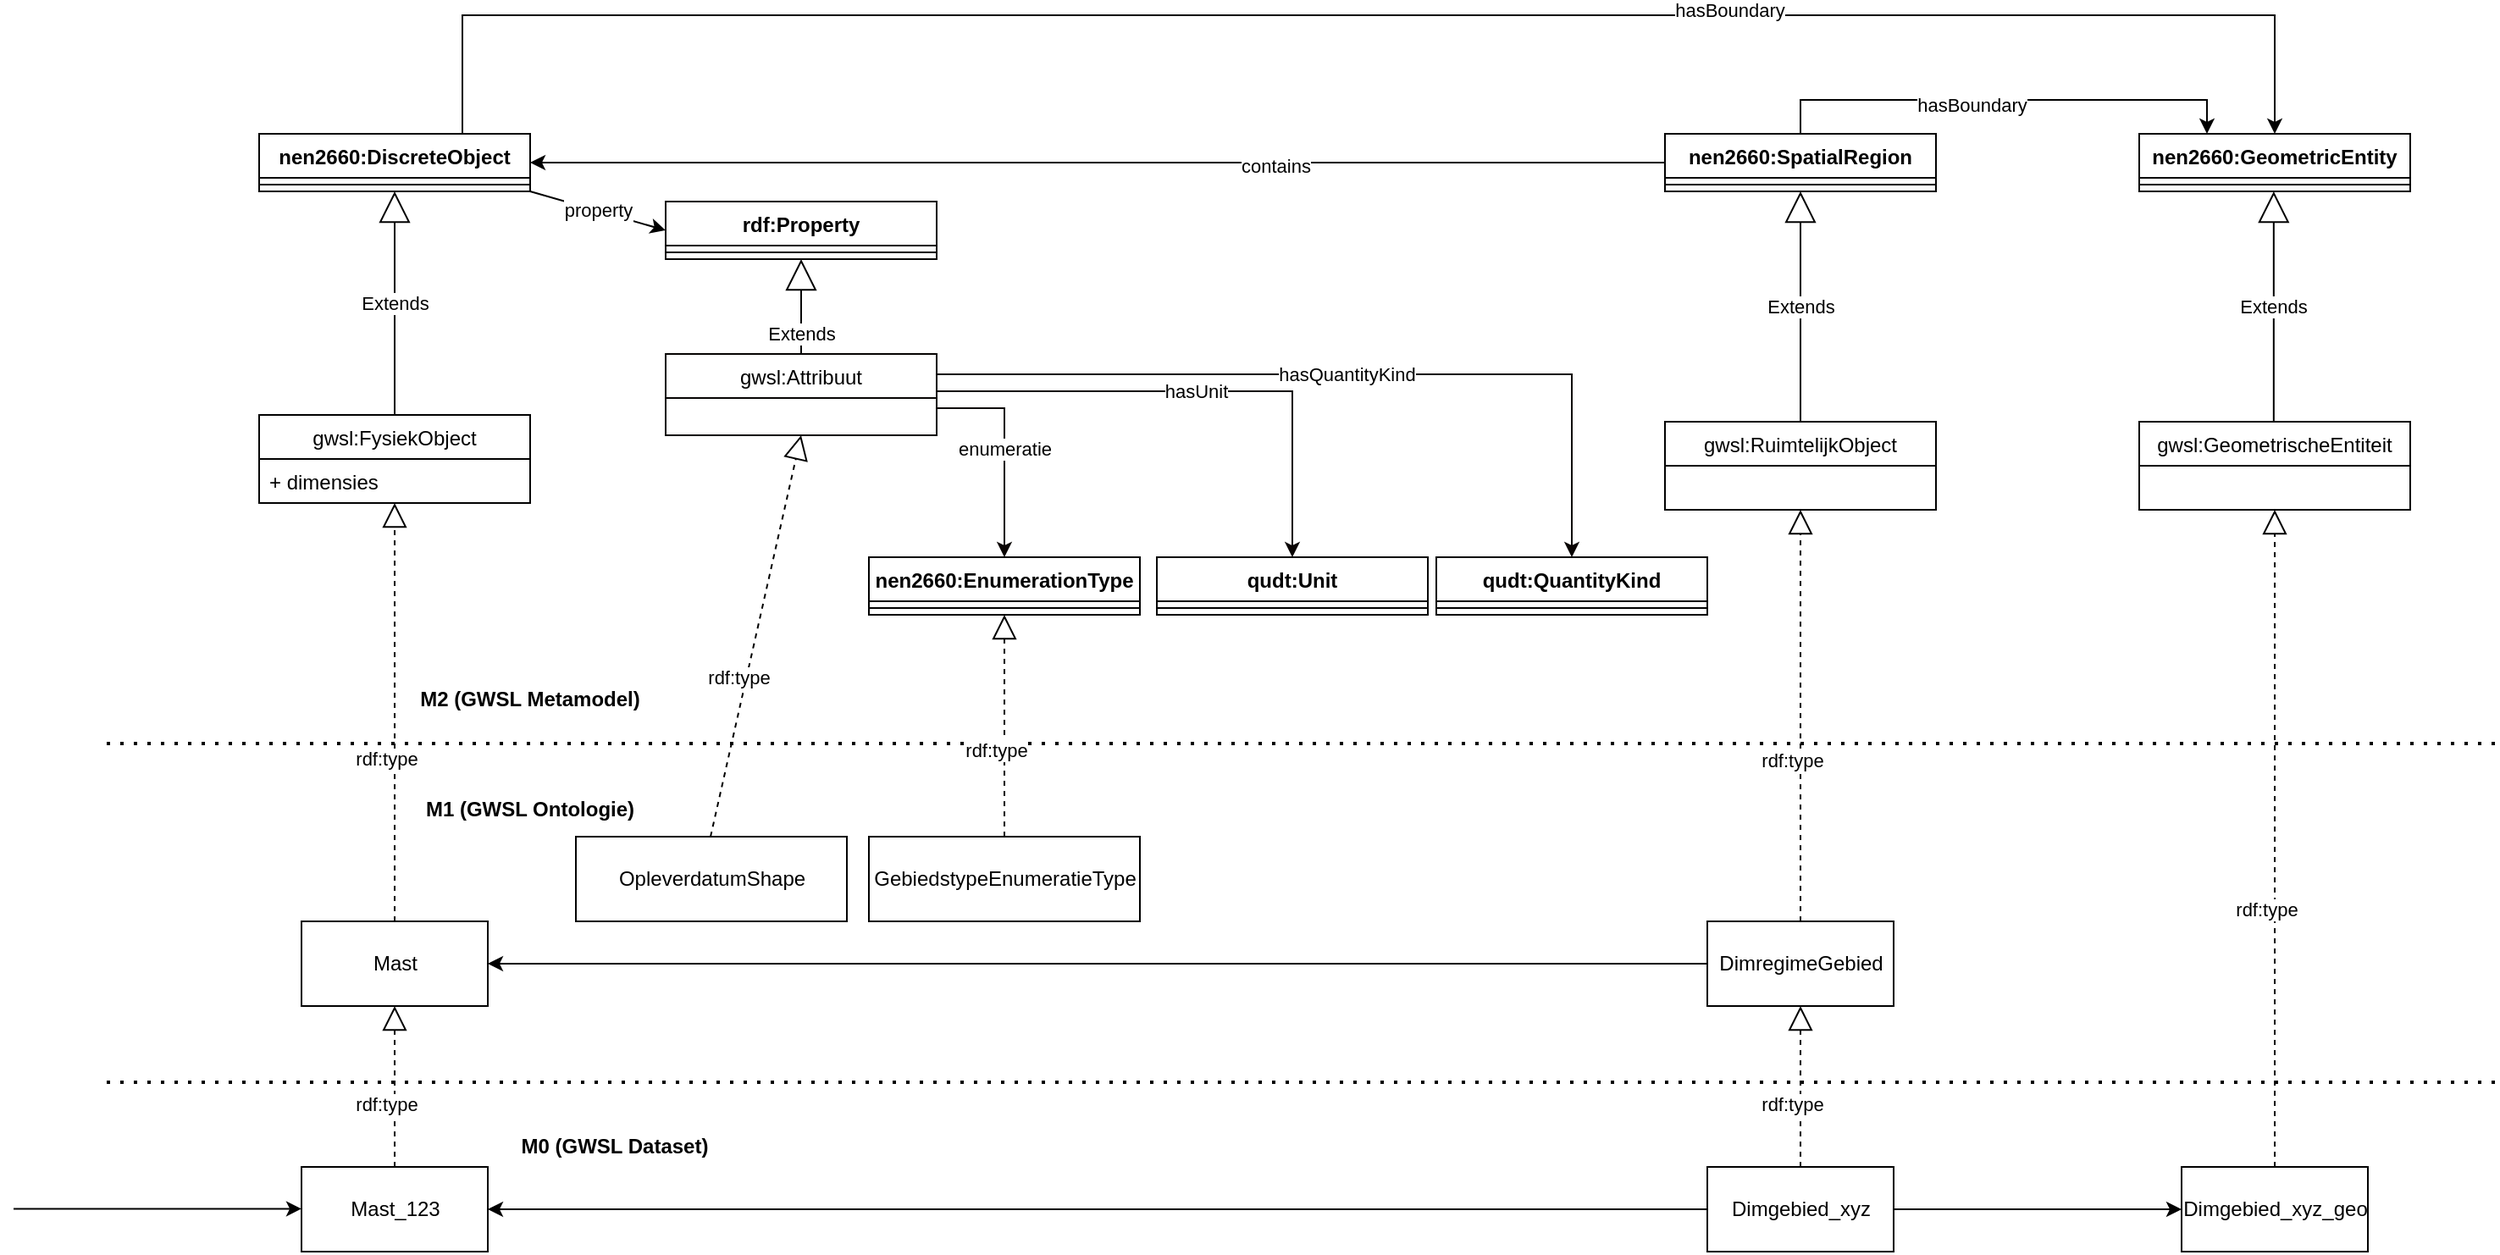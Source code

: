 <mxfile>
    <diagram id="dm52R6nY966aKzihAJZx" name="Metamodel">
        <mxGraphModel dx="1997" dy="1182" grid="1" gridSize="10" guides="1" tooltips="1" connect="1" arrows="1" fold="1" page="1" pageScale="1" pageWidth="1654" pageHeight="1169" math="0" shadow="0">
            <root>
                <mxCell id="0"/>
                <mxCell id="1" parent="0"/>
                <mxCell id="15" style="edgeStyle=orthogonalEdgeStyle;rounded=0;orthogonalLoop=1;jettySize=auto;html=1;entryX=0;entryY=0.5;entryDx=0;entryDy=0;startArrow=classic;startFill=1;endArrow=none;endFill=0;" parent="1" source="iv_Oz-Tk-qWS8nwZnw3V-1" target="iv_Oz-Tk-qWS8nwZnw3V-5" edge="1">
                    <mxGeometry relative="1" as="geometry"/>
                </mxCell>
                <mxCell id="16" value="contains" style="edgeLabel;html=1;align=center;verticalAlign=middle;resizable=0;points=[];" parent="15" vertex="1" connectable="0">
                    <mxGeometry x="0.211" y="-2" relative="1" as="geometry">
                        <mxPoint x="34" as="offset"/>
                    </mxGeometry>
                </mxCell>
                <mxCell id="43" style="edgeStyle=orthogonalEdgeStyle;rounded=0;orthogonalLoop=1;jettySize=auto;html=1;entryX=0.5;entryY=0;entryDx=0;entryDy=0;startArrow=none;startFill=0;endArrow=classic;endFill=1;" parent="1" source="iv_Oz-Tk-qWS8nwZnw3V-1" target="41" edge="1">
                    <mxGeometry relative="1" as="geometry">
                        <Array as="points">
                            <mxPoint x="760" y="130"/>
                            <mxPoint x="1830" y="130"/>
                        </Array>
                    </mxGeometry>
                </mxCell>
                <mxCell id="46" value="hasBoundary" style="edgeLabel;html=1;align=center;verticalAlign=middle;resizable=0;points=[];" parent="43" vertex="1" connectable="0">
                    <mxGeometry x="0.352" y="3" relative="1" as="geometry">
                        <mxPoint as="offset"/>
                    </mxGeometry>
                </mxCell>
                <mxCell id="iv_Oz-Tk-qWS8nwZnw3V-1" value="nen2660:DiscreteObject" style="swimlane;fontStyle=1;align=center;verticalAlign=top;childLayout=stackLayout;horizontal=1;startSize=26;horizontalStack=0;resizeParent=1;resizeParentMax=0;resizeLast=0;collapsible=1;marginBottom=0;" parent="1" vertex="1">
                    <mxGeometry x="640" y="200" width="160" height="34" as="geometry"/>
                </mxCell>
                <mxCell id="iv_Oz-Tk-qWS8nwZnw3V-3" value="" style="line;strokeWidth=1;fillColor=none;align=left;verticalAlign=middle;spacingTop=-1;spacingLeft=3;spacingRight=3;rotatable=0;labelPosition=right;points=[];portConstraint=eastwest;" parent="iv_Oz-Tk-qWS8nwZnw3V-1" vertex="1">
                    <mxGeometry y="26" width="160" height="8" as="geometry"/>
                </mxCell>
                <mxCell id="44" style="edgeStyle=orthogonalEdgeStyle;rounded=0;orthogonalLoop=1;jettySize=auto;html=1;exitX=0.5;exitY=0;exitDx=0;exitDy=0;entryX=0.25;entryY=0;entryDx=0;entryDy=0;startArrow=none;startFill=0;endArrow=classic;endFill=1;" parent="1" source="iv_Oz-Tk-qWS8nwZnw3V-5" target="41" edge="1">
                    <mxGeometry relative="1" as="geometry"/>
                </mxCell>
                <mxCell id="45" value="hasBoundary" style="edgeLabel;html=1;align=center;verticalAlign=middle;resizable=0;points=[];" parent="44" vertex="1" connectable="0">
                    <mxGeometry x="-0.138" y="-3" relative="1" as="geometry">
                        <mxPoint as="offset"/>
                    </mxGeometry>
                </mxCell>
                <mxCell id="iv_Oz-Tk-qWS8nwZnw3V-5" value="nen2660:SpatialRegion" style="swimlane;fontStyle=1;align=center;verticalAlign=top;childLayout=stackLayout;horizontal=1;startSize=26;horizontalStack=0;resizeParent=1;resizeParentMax=0;resizeLast=0;collapsible=1;marginBottom=0;" parent="1" vertex="1">
                    <mxGeometry x="1470" y="200" width="160" height="34" as="geometry"/>
                </mxCell>
                <mxCell id="iv_Oz-Tk-qWS8nwZnw3V-6" value="" style="line;strokeWidth=1;fillColor=none;align=left;verticalAlign=middle;spacingTop=-1;spacingLeft=3;spacingRight=3;rotatable=0;labelPosition=right;points=[];portConstraint=eastwest;" parent="iv_Oz-Tk-qWS8nwZnw3V-5" vertex="1">
                    <mxGeometry y="26" width="160" height="8" as="geometry"/>
                </mxCell>
                <mxCell id="2" value="gwsl:FysiekObject" style="swimlane;fontStyle=0;childLayout=stackLayout;horizontal=1;startSize=26;fillColor=none;horizontalStack=0;resizeParent=1;resizeParentMax=0;resizeLast=0;collapsible=1;marginBottom=0;" parent="1" vertex="1">
                    <mxGeometry x="640" y="366" width="160" height="52" as="geometry"/>
                </mxCell>
                <mxCell id="35" value="+ dimensies" style="text;strokeColor=none;fillColor=none;align=left;verticalAlign=top;spacingLeft=4;spacingRight=4;overflow=hidden;rotatable=0;points=[[0,0.5],[1,0.5]];portConstraint=eastwest;" parent="2" vertex="1">
                    <mxGeometry y="26" width="160" height="26" as="geometry"/>
                </mxCell>
                <mxCell id="6" value="Extends" style="endArrow=block;endSize=16;endFill=0;html=1;entryX=0.5;entryY=1;entryDx=0;entryDy=0;" parent="1" source="2" target="iv_Oz-Tk-qWS8nwZnw3V-1" edge="1">
                    <mxGeometry width="160" relative="1" as="geometry">
                        <mxPoint x="370" y="420" as="sourcePoint"/>
                        <mxPoint x="530" y="420" as="targetPoint"/>
                    </mxGeometry>
                </mxCell>
                <mxCell id="30" style="edgeStyle=orthogonalEdgeStyle;rounded=0;orthogonalLoop=1;jettySize=auto;html=1;entryX=0;entryY=0.5;entryDx=0;entryDy=0;startArrow=classic;startFill=1;endArrow=none;endFill=0;" parent="1" source="7" target="11" edge="1">
                    <mxGeometry relative="1" as="geometry"/>
                </mxCell>
                <mxCell id="7" value="Mast" style="html=1;" parent="1" vertex="1">
                    <mxGeometry x="665" y="665" width="110" height="50" as="geometry"/>
                </mxCell>
                <mxCell id="8" value="" style="endArrow=block;dashed=1;endFill=0;endSize=12;html=1;entryX=0.5;entryY=1;entryDx=0;entryDy=0;exitX=0.5;exitY=0;exitDx=0;exitDy=0;" parent="1" source="7" target="2" edge="1">
                    <mxGeometry width="160" relative="1" as="geometry">
                        <mxPoint x="750" y="600" as="sourcePoint"/>
                        <mxPoint x="910" y="600" as="targetPoint"/>
                    </mxGeometry>
                </mxCell>
                <mxCell id="9" value="rdf:type" style="edgeLabel;html=1;align=center;verticalAlign=middle;resizable=0;points=[];" parent="8" vertex="1" connectable="0">
                    <mxGeometry x="-0.217" y="5" relative="1" as="geometry">
                        <mxPoint as="offset"/>
                    </mxGeometry>
                </mxCell>
                <mxCell id="10" value="gwsl:RuimtelijkObject" style="swimlane;fontStyle=0;childLayout=stackLayout;horizontal=1;startSize=26;fillColor=none;horizontalStack=0;resizeParent=1;resizeParentMax=0;resizeLast=0;collapsible=1;marginBottom=0;" parent="1" vertex="1">
                    <mxGeometry x="1470" y="370" width="160" height="52" as="geometry"/>
                </mxCell>
                <mxCell id="11" value="DimregimeGebied" style="html=1;" parent="1" vertex="1">
                    <mxGeometry x="1495" y="665" width="110" height="50" as="geometry"/>
                </mxCell>
                <mxCell id="12" value="" style="endArrow=block;dashed=1;endFill=0;endSize=12;html=1;entryX=0.5;entryY=1;entryDx=0;entryDy=0;exitX=0.5;exitY=0;exitDx=0;exitDy=0;" parent="1" source="11" target="10" edge="1">
                    <mxGeometry width="160" relative="1" as="geometry">
                        <mxPoint x="1280" y="595" as="sourcePoint"/>
                        <mxPoint x="1280" y="432" as="targetPoint"/>
                    </mxGeometry>
                </mxCell>
                <mxCell id="13" value="rdf:type" style="edgeLabel;html=1;align=center;verticalAlign=middle;resizable=0;points=[];" parent="12" vertex="1" connectable="0">
                    <mxGeometry x="-0.217" y="5" relative="1" as="geometry">
                        <mxPoint as="offset"/>
                    </mxGeometry>
                </mxCell>
                <mxCell id="14" value="Extends" style="endArrow=block;endSize=16;endFill=0;html=1;entryX=0.5;entryY=1;entryDx=0;entryDy=0;exitX=0.5;exitY=0;exitDx=0;exitDy=0;" parent="1" source="10" target="iv_Oz-Tk-qWS8nwZnw3V-5" edge="1">
                    <mxGeometry width="160" relative="1" as="geometry">
                        <mxPoint x="1280" y="380" as="sourcePoint"/>
                        <mxPoint x="1280" y="244" as="targetPoint"/>
                    </mxGeometry>
                </mxCell>
                <mxCell id="17" value="" style="endArrow=none;dashed=1;html=1;dashPattern=1 3;strokeWidth=2;" parent="1" edge="1">
                    <mxGeometry width="50" height="50" relative="1" as="geometry">
                        <mxPoint x="550" y="560" as="sourcePoint"/>
                        <mxPoint x="1960" y="560" as="targetPoint"/>
                    </mxGeometry>
                </mxCell>
                <mxCell id="18" value="" style="endArrow=none;dashed=1;html=1;dashPattern=1 3;strokeWidth=2;" parent="1" edge="1">
                    <mxGeometry width="50" height="50" relative="1" as="geometry">
                        <mxPoint x="550" y="760" as="sourcePoint"/>
                        <mxPoint x="1960" y="760" as="targetPoint"/>
                    </mxGeometry>
                </mxCell>
                <mxCell id="31" style="edgeStyle=orthogonalEdgeStyle;rounded=0;orthogonalLoop=1;jettySize=auto;html=1;exitX=1;exitY=0.5;exitDx=0;exitDy=0;entryX=0;entryY=0.5;entryDx=0;entryDy=0;startArrow=classic;startFill=1;endArrow=none;endFill=0;" parent="1" source="19" target="20" edge="1">
                    <mxGeometry relative="1" as="geometry"/>
                </mxCell>
                <mxCell id="19" value="Mast_123" style="html=1;" parent="1" vertex="1">
                    <mxGeometry x="665" y="810" width="110" height="50" as="geometry"/>
                </mxCell>
                <mxCell id="51" style="edgeStyle=orthogonalEdgeStyle;rounded=0;orthogonalLoop=1;jettySize=auto;html=1;entryX=0;entryY=0.5;entryDx=0;entryDy=0;startArrow=none;startFill=0;endArrow=classic;endFill=1;" parent="1" source="20" target="47" edge="1">
                    <mxGeometry relative="1" as="geometry"/>
                </mxCell>
                <mxCell id="20" value="Dimgebied_xyz" style="html=1;" parent="1" vertex="1">
                    <mxGeometry x="1495" y="810" width="110" height="50" as="geometry"/>
                </mxCell>
                <mxCell id="22" value="" style="endArrow=block;dashed=1;endFill=0;endSize=12;html=1;entryX=0.5;entryY=1;entryDx=0;entryDy=0;exitX=0.5;exitY=0;exitDx=0;exitDy=0;" parent="1" source="20" target="11" edge="1">
                    <mxGeometry width="160" relative="1" as="geometry">
                        <mxPoint x="1560" y="675" as="sourcePoint"/>
                        <mxPoint x="1560" y="512" as="targetPoint"/>
                    </mxGeometry>
                </mxCell>
                <mxCell id="23" value="rdf:type" style="edgeLabel;html=1;align=center;verticalAlign=middle;resizable=0;points=[];" parent="22" vertex="1" connectable="0">
                    <mxGeometry x="-0.217" y="5" relative="1" as="geometry">
                        <mxPoint as="offset"/>
                    </mxGeometry>
                </mxCell>
                <mxCell id="24" value="" style="endArrow=block;dashed=1;endFill=0;endSize=12;html=1;entryX=0.5;entryY=1;entryDx=0;entryDy=0;exitX=0.5;exitY=0;exitDx=0;exitDy=0;" parent="1" source="19" target="7" edge="1">
                    <mxGeometry width="160" relative="1" as="geometry">
                        <mxPoint x="1010" y="820" as="sourcePoint"/>
                        <mxPoint x="1010" y="725" as="targetPoint"/>
                    </mxGeometry>
                </mxCell>
                <mxCell id="25" value="rdf:type" style="edgeLabel;html=1;align=center;verticalAlign=middle;resizable=0;points=[];" parent="24" vertex="1" connectable="0">
                    <mxGeometry x="-0.217" y="5" relative="1" as="geometry">
                        <mxPoint as="offset"/>
                    </mxGeometry>
                </mxCell>
                <mxCell id="26" value="M1 (GWSL Ontologie)" style="text;align=center;fontStyle=1;verticalAlign=middle;spacingLeft=3;spacingRight=3;strokeColor=none;rotatable=0;points=[[0,0.5],[1,0.5]];portConstraint=eastwest;" parent="1" vertex="1">
                    <mxGeometry x="760" y="585" width="80" height="26" as="geometry"/>
                </mxCell>
                <mxCell id="27" value="M2 (GWSL Metamodel)" style="text;align=center;fontStyle=1;verticalAlign=middle;spacingLeft=3;spacingRight=3;strokeColor=none;rotatable=0;points=[[0,0.5],[1,0.5]];portConstraint=eastwest;" parent="1" vertex="1">
                    <mxGeometry x="760" y="520" width="80" height="26" as="geometry"/>
                </mxCell>
                <mxCell id="28" value="M0 (GWSL Dataset)" style="text;align=center;fontStyle=1;verticalAlign=middle;spacingLeft=3;spacingRight=3;strokeColor=none;rotatable=0;points=[[0,0.5],[1,0.5]];portConstraint=eastwest;" parent="1" vertex="1">
                    <mxGeometry x="810" y="784" width="80" height="26" as="geometry"/>
                </mxCell>
                <mxCell id="41" value="nen2660:GeometricEntity" style="swimlane;fontStyle=1;align=center;verticalAlign=top;childLayout=stackLayout;horizontal=1;startSize=26;horizontalStack=0;resizeParent=1;resizeParentMax=0;resizeLast=0;collapsible=1;marginBottom=0;" parent="1" vertex="1">
                    <mxGeometry x="1750" y="200" width="160" height="34" as="geometry"/>
                </mxCell>
                <mxCell id="42" value="" style="line;strokeWidth=1;fillColor=none;align=left;verticalAlign=middle;spacingTop=-1;spacingLeft=3;spacingRight=3;rotatable=0;labelPosition=right;points=[];portConstraint=eastwest;" parent="41" vertex="1">
                    <mxGeometry y="26" width="160" height="8" as="geometry"/>
                </mxCell>
                <mxCell id="47" value="Dimgebied_xyz_geo" style="html=1;" parent="1" vertex="1">
                    <mxGeometry x="1775" y="810" width="110" height="50" as="geometry"/>
                </mxCell>
                <mxCell id="48" value="" style="endArrow=block;dashed=1;endFill=0;endSize=12;html=1;entryX=0.5;entryY=1;entryDx=0;entryDy=0;exitX=0.5;exitY=0;exitDx=0;exitDy=0;" parent="1" source="47" target="IXQgC20OnIO1Nl3Fj_AV-60" edge="1">
                    <mxGeometry width="160" relative="1" as="geometry">
                        <mxPoint x="1560" y="595" as="sourcePoint"/>
                        <mxPoint x="1560" y="432" as="targetPoint"/>
                    </mxGeometry>
                </mxCell>
                <mxCell id="49" value="rdf:type" style="edgeLabel;html=1;align=center;verticalAlign=middle;resizable=0;points=[];" parent="48" vertex="1" connectable="0">
                    <mxGeometry x="-0.217" y="5" relative="1" as="geometry">
                        <mxPoint as="offset"/>
                    </mxGeometry>
                </mxCell>
                <mxCell id="WbAWxhRY0L7tuLr4hEpp-52" value="" style="endArrow=classic;html=1;entryX=0;entryY=0.5;entryDx=0;entryDy=0;" parent="1" edge="1">
                    <mxGeometry width="50" height="50" relative="1" as="geometry">
                        <mxPoint x="495" y="834.71" as="sourcePoint"/>
                        <mxPoint x="665" y="834.71" as="targetPoint"/>
                    </mxGeometry>
                </mxCell>
                <mxCell id="4bvtFH2csz1d_1pca8mA-61" value="nen2660:EnumerationType" style="swimlane;fontStyle=1;align=center;verticalAlign=top;childLayout=stackLayout;horizontal=1;startSize=26;horizontalStack=0;resizeParent=1;resizeParentMax=0;resizeLast=0;collapsible=1;marginBottom=0;" parent="1" vertex="1">
                    <mxGeometry x="1000" y="450" width="160" height="34" as="geometry"/>
                </mxCell>
                <mxCell id="4bvtFH2csz1d_1pca8mA-62" value="" style="line;strokeWidth=1;fillColor=none;align=left;verticalAlign=middle;spacingTop=-1;spacingLeft=3;spacingRight=3;rotatable=0;labelPosition=right;points=[];portConstraint=eastwest;" parent="4bvtFH2csz1d_1pca8mA-61" vertex="1">
                    <mxGeometry y="26" width="160" height="8" as="geometry"/>
                </mxCell>
                <mxCell id="4bvtFH2csz1d_1pca8mA-67" value="qudt:Unit" style="swimlane;fontStyle=1;align=center;verticalAlign=top;childLayout=stackLayout;horizontal=1;startSize=26;horizontalStack=0;resizeParent=1;resizeParentMax=0;resizeLast=0;collapsible=1;marginBottom=0;labelBackgroundColor=none;" parent="1" vertex="1">
                    <mxGeometry x="1170" y="450" width="160" height="34" as="geometry"/>
                </mxCell>
                <mxCell id="4bvtFH2csz1d_1pca8mA-68" value="" style="line;strokeWidth=1;fillColor=none;align=left;verticalAlign=middle;spacingTop=-1;spacingLeft=3;spacingRight=3;rotatable=0;labelPosition=right;points=[];portConstraint=eastwest;labelBackgroundColor=#FF9999;" parent="4bvtFH2csz1d_1pca8mA-67" vertex="1">
                    <mxGeometry y="26" width="160" height="8" as="geometry"/>
                </mxCell>
                <mxCell id="4bvtFH2csz1d_1pca8mA-69" value="qudt:QuantityKind" style="swimlane;fontStyle=1;align=center;verticalAlign=top;childLayout=stackLayout;horizontal=1;startSize=26;horizontalStack=0;resizeParent=1;resizeParentMax=0;resizeLast=0;collapsible=1;marginBottom=0;labelBackgroundColor=none;" parent="1" vertex="1">
                    <mxGeometry x="1335" y="450" width="160" height="34" as="geometry"/>
                </mxCell>
                <mxCell id="4bvtFH2csz1d_1pca8mA-70" value="" style="line;strokeWidth=1;fillColor=none;align=left;verticalAlign=middle;spacingTop=-1;spacingLeft=3;spacingRight=3;rotatable=0;labelPosition=right;points=[];portConstraint=eastwest;labelBackgroundColor=#FF9999;" parent="4bvtFH2csz1d_1pca8mA-69" vertex="1">
                    <mxGeometry y="26" width="160" height="8" as="geometry"/>
                </mxCell>
                <mxCell id="55" value="gwsl:Attribuut" style="swimlane;fontStyle=0;childLayout=stackLayout;horizontal=1;startSize=26;horizontalStack=0;resizeParent=1;resizeParentMax=0;resizeLast=0;collapsible=1;marginBottom=0;strokeColor=#050302;fillColor=#FFFFFF;" parent="1" vertex="1">
                    <mxGeometry x="880" y="330" width="160" height="48" as="geometry"/>
                </mxCell>
                <mxCell id="57" value="rdf:Property" style="swimlane;fontStyle=1;align=center;verticalAlign=top;childLayout=stackLayout;horizontal=1;startSize=26;horizontalStack=0;resizeParent=1;resizeParentMax=0;resizeLast=0;collapsible=1;marginBottom=0;strokeColor=#050302;fillColor=#FFFFFF;" parent="1" vertex="1">
                    <mxGeometry x="880" y="240" width="160" height="34" as="geometry"/>
                </mxCell>
                <mxCell id="58" value="" style="line;strokeWidth=1;fillColor=none;align=left;verticalAlign=middle;spacingTop=-1;spacingLeft=3;spacingRight=3;rotatable=0;labelPosition=right;points=[];portConstraint=eastwest;" parent="57" vertex="1">
                    <mxGeometry y="26" width="160" height="8" as="geometry"/>
                </mxCell>
                <mxCell id="59" value="Extends" style="endArrow=block;endSize=16;endFill=0;html=1;entryX=0.5;entryY=1;entryDx=0;entryDy=0;exitX=0.5;exitY=0;exitDx=0;exitDy=0;" parent="1" source="55" target="57" edge="1">
                    <mxGeometry x="-0.565" width="160" relative="1" as="geometry">
                        <mxPoint x="420" y="84" as="sourcePoint"/>
                        <mxPoint x="420" y="-52" as="targetPoint"/>
                        <mxPoint as="offset"/>
                    </mxGeometry>
                </mxCell>
                <mxCell id="19ON255b8uYszDLwPAaI-69" value="hasQuantityKind" style="edgeStyle=orthogonalEdgeStyle;rounded=0;orthogonalLoop=1;jettySize=auto;html=1;entryX=0.5;entryY=0;entryDx=0;entryDy=0;fillColor=#f8cecc;jumpStyle=arc;strokeColor=#0A0504;exitX=1;exitY=0.25;exitDx=0;exitDy=0;" parent="1" source="55" target="4bvtFH2csz1d_1pca8mA-69" edge="1">
                    <mxGeometry relative="1" as="geometry">
                        <mxPoint x="1040" y="390" as="sourcePoint"/>
                        <mxPoint x="1160" y="384" as="targetPoint"/>
                        <Array as="points">
                            <mxPoint x="1415" y="342"/>
                        </Array>
                    </mxGeometry>
                </mxCell>
                <mxCell id="sSuTYrh3uWMVupvRiMbS-62" value="property" style="endArrow=classic;html=1;exitX=1;exitY=1;exitDx=0;exitDy=0;entryX=0;entryY=0.5;entryDx=0;entryDy=0;" parent="1" source="iv_Oz-Tk-qWS8nwZnw3V-1" target="57" edge="1">
                    <mxGeometry width="50" height="50" relative="1" as="geometry">
                        <mxPoint x="830" y="350" as="sourcePoint"/>
                        <mxPoint x="880" y="300" as="targetPoint"/>
                    </mxGeometry>
                </mxCell>
                <mxCell id="IXQgC20OnIO1Nl3Fj_AV-60" value="gwsl:GeometrischeEntiteit" style="swimlane;fontStyle=0;childLayout=stackLayout;horizontal=1;startSize=26;fillColor=none;horizontalStack=0;resizeParent=1;resizeParentMax=0;resizeLast=0;collapsible=1;marginBottom=0;" parent="1" vertex="1">
                    <mxGeometry x="1750" y="370" width="160" height="52" as="geometry"/>
                </mxCell>
                <mxCell id="IXQgC20OnIO1Nl3Fj_AV-61" value="Extends" style="endArrow=block;endSize=16;endFill=0;html=1;entryX=0.5;entryY=1;entryDx=0;entryDy=0;exitX=0.5;exitY=0;exitDx=0;exitDy=0;" parent="1" edge="1">
                    <mxGeometry width="160" relative="1" as="geometry">
                        <mxPoint x="1829.41" y="370" as="sourcePoint"/>
                        <mxPoint x="1829.41" y="234" as="targetPoint"/>
                    </mxGeometry>
                </mxCell>
                <mxCell id="VtXnVy0qGmjm_ReV9THI-64" value="" style="endArrow=block;dashed=1;endFill=0;endSize=12;html=1;entryX=0.5;entryY=1;entryDx=0;entryDy=0;exitX=0.5;exitY=0;exitDx=0;exitDy=0;" parent="1" source="VtXnVy0qGmjm_ReV9THI-66" target="4bvtFH2csz1d_1pca8mA-61" edge="1">
                    <mxGeometry width="160" relative="1" as="geometry">
                        <mxPoint x="960" y="617" as="sourcePoint"/>
                        <mxPoint x="730" y="428" as="targetPoint"/>
                    </mxGeometry>
                </mxCell>
                <mxCell id="VtXnVy0qGmjm_ReV9THI-65" value="rdf:type" style="edgeLabel;html=1;align=center;verticalAlign=middle;resizable=0;points=[];" parent="VtXnVy0qGmjm_ReV9THI-64" vertex="1" connectable="0">
                    <mxGeometry x="-0.217" y="5" relative="1" as="geometry">
                        <mxPoint as="offset"/>
                    </mxGeometry>
                </mxCell>
                <mxCell id="VtXnVy0qGmjm_ReV9THI-66" value="GebiedstypeEnumeratieType" style="html=1;" parent="1" vertex="1">
                    <mxGeometry x="1000" y="615" width="160" height="50" as="geometry"/>
                </mxCell>
                <mxCell id="VtXnVy0qGmjm_ReV9THI-67" value="hasUnit" style="edgeStyle=orthogonalEdgeStyle;rounded=0;orthogonalLoop=1;jettySize=auto;html=1;entryX=0.5;entryY=0;entryDx=0;entryDy=0;fillColor=#f8cecc;jumpStyle=arc;strokeColor=#0A0504;exitX=1;exitY=0.5;exitDx=0;exitDy=0;" parent="1" source="55" target="4bvtFH2csz1d_1pca8mA-67" edge="1">
                    <mxGeometry relative="1" as="geometry">
                        <mxPoint x="1050" y="352" as="sourcePoint"/>
                        <mxPoint x="1425" y="460" as="targetPoint"/>
                        <Array as="points">
                            <mxPoint x="1040" y="352"/>
                            <mxPoint x="1250" y="352"/>
                        </Array>
                    </mxGeometry>
                </mxCell>
                <mxCell id="VtXnVy0qGmjm_ReV9THI-68" value="enumeratie" style="edgeStyle=orthogonalEdgeStyle;rounded=0;orthogonalLoop=1;jettySize=auto;html=1;entryX=0.5;entryY=0;entryDx=0;entryDy=0;fillColor=#f8cecc;jumpStyle=arc;strokeColor=#0A0504;" parent="1" target="4bvtFH2csz1d_1pca8mA-61" edge="1">
                    <mxGeometry relative="1" as="geometry">
                        <mxPoint x="1040" y="362" as="sourcePoint"/>
                        <mxPoint x="1260" y="460" as="targetPoint"/>
                        <Array as="points">
                            <mxPoint x="1080" y="362"/>
                        </Array>
                    </mxGeometry>
                </mxCell>
                <mxCell id="VtXnVy0qGmjm_ReV9THI-69" value="OpleverdatumShape" style="html=1;" parent="1" vertex="1">
                    <mxGeometry x="827" y="615" width="160" height="50" as="geometry"/>
                </mxCell>
                <mxCell id="VtXnVy0qGmjm_ReV9THI-70" value="" style="endArrow=block;dashed=1;endFill=0;endSize=12;html=1;entryX=0.5;entryY=1;entryDx=0;entryDy=0;exitX=0.5;exitY=0;exitDx=0;exitDy=0;" parent="1" target="55" edge="1">
                    <mxGeometry width="160" relative="1" as="geometry">
                        <mxPoint x="906.5" y="615" as="sourcePoint"/>
                        <mxPoint x="906.5" y="484" as="targetPoint"/>
                    </mxGeometry>
                </mxCell>
                <mxCell id="VtXnVy0qGmjm_ReV9THI-71" value="rdf:type" style="edgeLabel;html=1;align=center;verticalAlign=middle;resizable=0;points=[];" parent="VtXnVy0qGmjm_ReV9THI-70" vertex="1" connectable="0">
                    <mxGeometry x="-0.217" y="5" relative="1" as="geometry">
                        <mxPoint as="offset"/>
                    </mxGeometry>
                </mxCell>
            </root>
        </mxGraphModel>
    </diagram>
</mxfile>